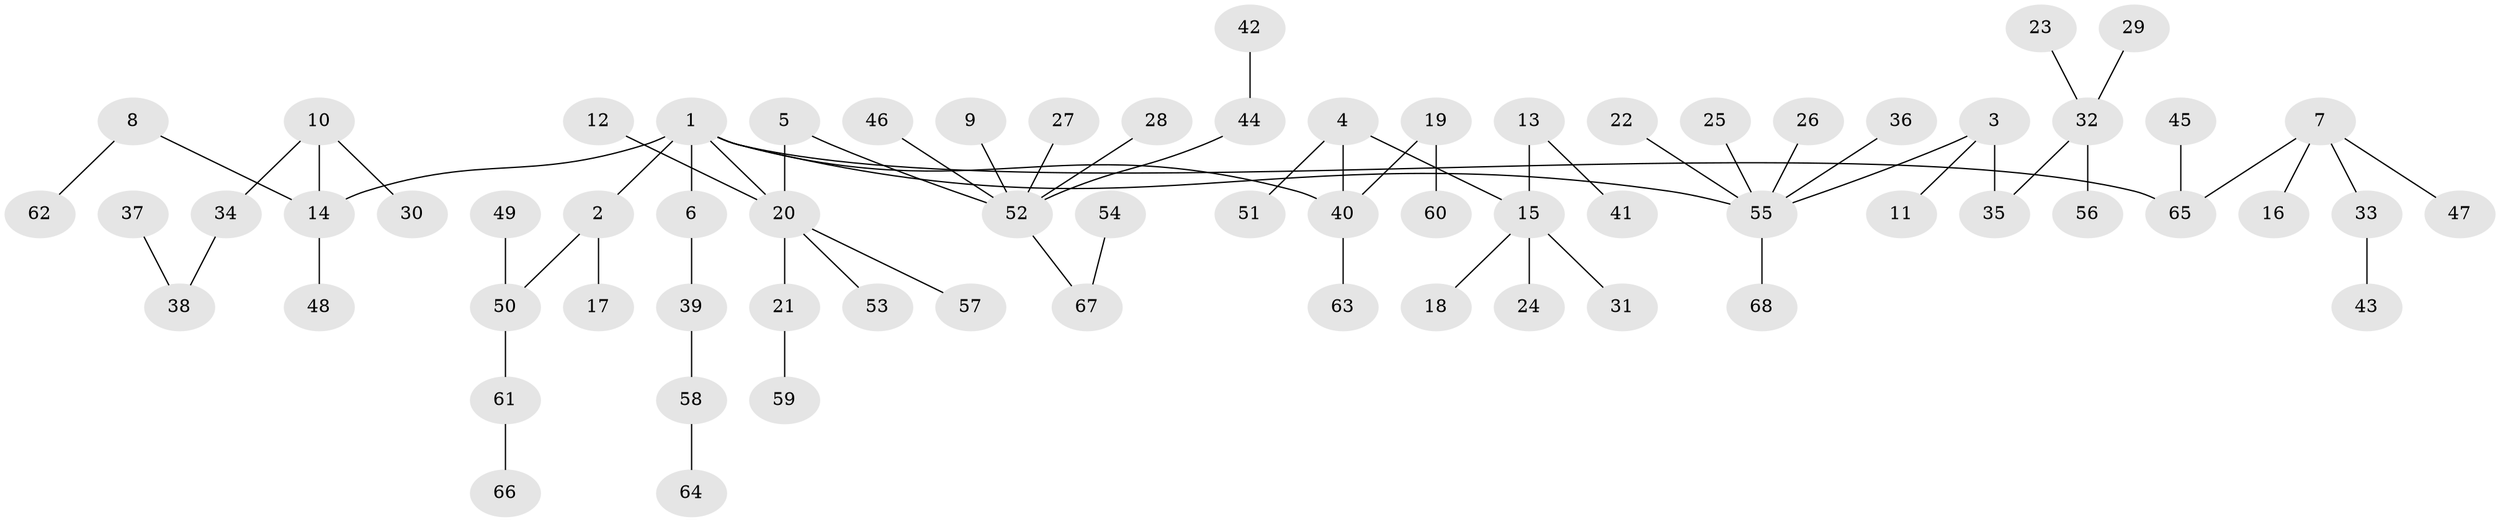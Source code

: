 // original degree distribution, {2: 0.2222222222222222, 7: 0.02962962962962963, 9: 0.007407407407407408, 3: 0.13333333333333333, 5: 0.022222222222222223, 4: 0.044444444444444446, 6: 0.007407407407407408, 1: 0.5333333333333333}
// Generated by graph-tools (version 1.1) at 2025/37/03/04/25 23:37:21]
// undirected, 68 vertices, 67 edges
graph export_dot {
  node [color=gray90,style=filled];
  1;
  2;
  3;
  4;
  5;
  6;
  7;
  8;
  9;
  10;
  11;
  12;
  13;
  14;
  15;
  16;
  17;
  18;
  19;
  20;
  21;
  22;
  23;
  24;
  25;
  26;
  27;
  28;
  29;
  30;
  31;
  32;
  33;
  34;
  35;
  36;
  37;
  38;
  39;
  40;
  41;
  42;
  43;
  44;
  45;
  46;
  47;
  48;
  49;
  50;
  51;
  52;
  53;
  54;
  55;
  56;
  57;
  58;
  59;
  60;
  61;
  62;
  63;
  64;
  65;
  66;
  67;
  68;
  1 -- 2 [weight=1.0];
  1 -- 6 [weight=1.0];
  1 -- 14 [weight=1.0];
  1 -- 20 [weight=1.0];
  1 -- 40 [weight=1.0];
  1 -- 55 [weight=1.0];
  1 -- 65 [weight=1.0];
  2 -- 17 [weight=1.0];
  2 -- 50 [weight=1.0];
  3 -- 11 [weight=1.0];
  3 -- 35 [weight=1.0];
  3 -- 55 [weight=1.0];
  4 -- 15 [weight=1.0];
  4 -- 40 [weight=1.0];
  4 -- 51 [weight=1.0];
  5 -- 20 [weight=1.0];
  5 -- 52 [weight=1.0];
  6 -- 39 [weight=1.0];
  7 -- 16 [weight=1.0];
  7 -- 33 [weight=1.0];
  7 -- 47 [weight=1.0];
  7 -- 65 [weight=1.0];
  8 -- 14 [weight=1.0];
  8 -- 62 [weight=1.0];
  9 -- 52 [weight=1.0];
  10 -- 14 [weight=1.0];
  10 -- 30 [weight=1.0];
  10 -- 34 [weight=1.0];
  12 -- 20 [weight=1.0];
  13 -- 15 [weight=1.0];
  13 -- 41 [weight=1.0];
  14 -- 48 [weight=1.0];
  15 -- 18 [weight=1.0];
  15 -- 24 [weight=1.0];
  15 -- 31 [weight=1.0];
  19 -- 40 [weight=1.0];
  19 -- 60 [weight=1.0];
  20 -- 21 [weight=1.0];
  20 -- 53 [weight=1.0];
  20 -- 57 [weight=1.0];
  21 -- 59 [weight=1.0];
  22 -- 55 [weight=1.0];
  23 -- 32 [weight=1.0];
  25 -- 55 [weight=1.0];
  26 -- 55 [weight=1.0];
  27 -- 52 [weight=1.0];
  28 -- 52 [weight=1.0];
  29 -- 32 [weight=1.0];
  32 -- 35 [weight=1.0];
  32 -- 56 [weight=1.0];
  33 -- 43 [weight=1.0];
  34 -- 38 [weight=1.0];
  36 -- 55 [weight=1.0];
  37 -- 38 [weight=1.0];
  39 -- 58 [weight=1.0];
  40 -- 63 [weight=1.0];
  42 -- 44 [weight=1.0];
  44 -- 52 [weight=1.0];
  45 -- 65 [weight=1.0];
  46 -- 52 [weight=1.0];
  49 -- 50 [weight=1.0];
  50 -- 61 [weight=1.0];
  52 -- 67 [weight=1.0];
  54 -- 67 [weight=1.0];
  55 -- 68 [weight=1.0];
  58 -- 64 [weight=1.0];
  61 -- 66 [weight=1.0];
}
